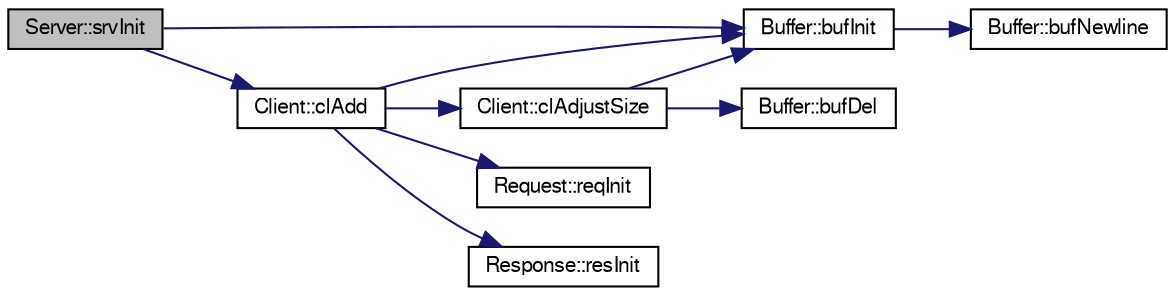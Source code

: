 digraph G
{
  bgcolor="transparent";
  edge [fontname="FreeSans",fontsize="10",labelfontname="FreeSans",labelfontsize="10"];
  node [fontname="FreeSans",fontsize="10",shape=record];
  rankdir=LR;
  Node1 [label="Server::srvInit",height=0.2,width=0.4,color="black", fillcolor="grey75", style="filled" fontcolor="black"];
  Node1 -> Node2 [color="midnightblue",fontsize="10",style="solid",fontname="FreeSans"];
  Node2 [label="Buffer::bufInit",height=0.2,width=0.4,color="black",URL="$structBuffer.html#ab8501a3e19d440f8b8745a03a859b4c8"];
  Node2 -> Node3 [color="midnightblue",fontsize="10",style="solid",fontname="FreeSans"];
  Node3 [label="Buffer::bufNewline",height=0.2,width=0.4,color="black",URL="$structBuffer.html#a2aaf7842d21cddac1af65114ba3595c1"];
  Node1 -> Node4 [color="midnightblue",fontsize="10",style="solid",fontname="FreeSans"];
  Node4 [label="Client::clAdd",height=0.2,width=0.4,color="black",URL="$structClient.html#a517beb6363df101c03416bf906d1c735"];
  Node4 -> Node2 [color="midnightblue",fontsize="10",style="solid",fontname="FreeSans"];
  Node4 -> Node5 [color="midnightblue",fontsize="10",style="solid",fontname="FreeSans"];
  Node5 [label="Client::clAdjustSize",height=0.2,width=0.4,color="black",URL="$structClient.html#ab91ac822c4e44054e36ab4223bd9ef79"];
  Node5 -> Node6 [color="midnightblue",fontsize="10",style="solid",fontname="FreeSans"];
  Node6 [label="Buffer::bufDel",height=0.2,width=0.4,color="black",URL="$structBuffer.html#aafeb7abc9a5efb42f635bfd1ce511174"];
  Node5 -> Node2 [color="midnightblue",fontsize="10",style="solid",fontname="FreeSans"];
  Node4 -> Node7 [color="midnightblue",fontsize="10",style="solid",fontname="FreeSans"];
  Node7 [label="Request::reqInit",height=0.2,width=0.4,color="black",URL="$structRequest.html#a11d134a091214f97d05a4a112abb6ba9"];
  Node4 -> Node8 [color="midnightblue",fontsize="10",style="solid",fontname="FreeSans"];
  Node8 [label="Response::resInit",height=0.2,width=0.4,color="black",URL="$structResponse.html#a33835932b036d57040f789b982afa1ec"];
}
